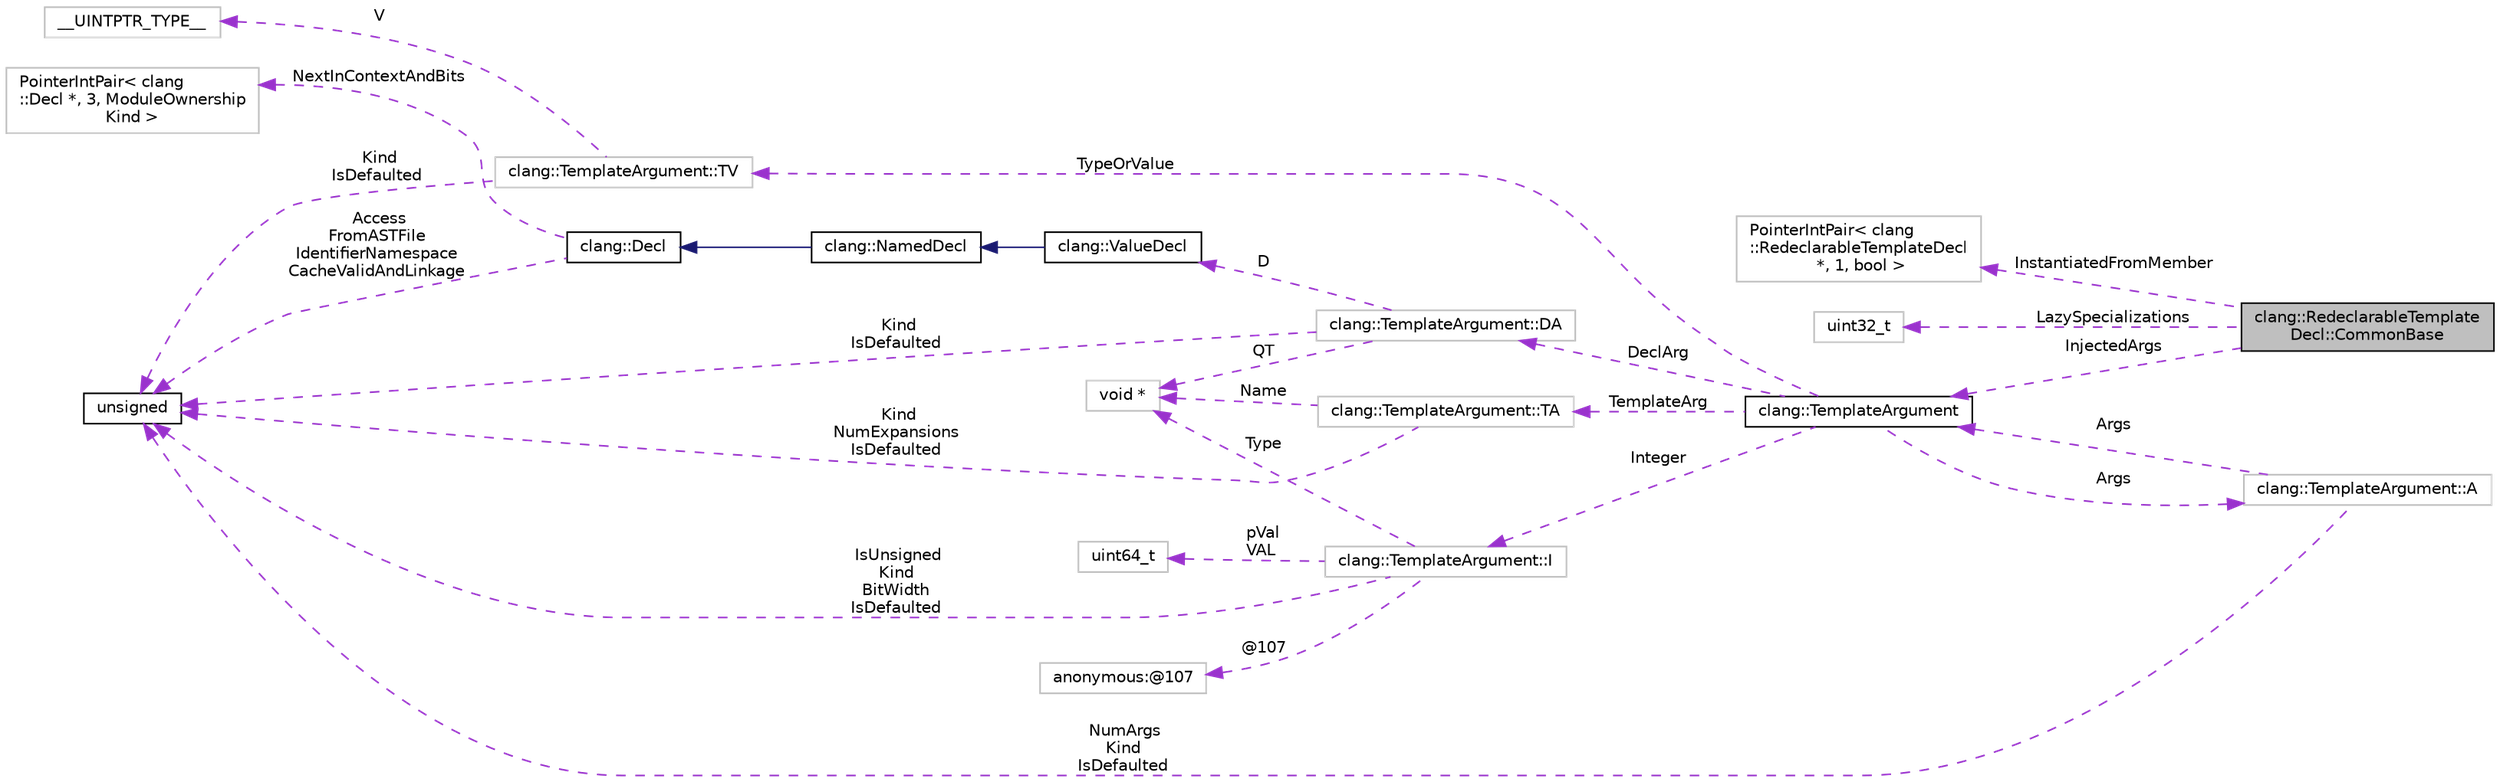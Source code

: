 digraph "clang::RedeclarableTemplateDecl::CommonBase"
{
 // LATEX_PDF_SIZE
  bgcolor="transparent";
  edge [fontname="Helvetica",fontsize="10",labelfontname="Helvetica",labelfontsize="10"];
  node [fontname="Helvetica",fontsize="10",shape=record];
  rankdir="LR";
  Node1 [label="clang::RedeclarableTemplate\lDecl::CommonBase",height=0.2,width=0.4,color="black", fillcolor="grey75", style="filled", fontcolor="black",tooltip=" "];
  Node2 -> Node1 [dir="back",color="darkorchid3",fontsize="10",style="dashed",label=" InjectedArgs" ,fontname="Helvetica"];
  Node2 [label="clang::TemplateArgument",height=0.2,width=0.4,color="black",URL="$classclang_1_1TemplateArgument.html",tooltip="Represents a template argument."];
  Node3 -> Node2 [dir="back",color="darkorchid3",fontsize="10",style="dashed",label=" TemplateArg" ,fontname="Helvetica"];
  Node3 [label="clang::TemplateArgument::TA",height=0.2,width=0.4,color="grey75",tooltip=" "];
  Node4 -> Node3 [dir="back",color="darkorchid3",fontsize="10",style="dashed",label=" Kind\nNumExpansions\nIsDefaulted" ,fontname="Helvetica"];
  Node4 [label="unsigned",height=0.2,width=0.4,color="black",URL="$classunsigned.html",tooltip=" "];
  Node5 -> Node3 [dir="back",color="darkorchid3",fontsize="10",style="dashed",label=" Name" ,fontname="Helvetica"];
  Node5 [label="void *",height=0.2,width=0.4,color="grey75",tooltip=" "];
  Node6 -> Node2 [dir="back",color="darkorchid3",fontsize="10",style="dashed",label=" DeclArg" ,fontname="Helvetica"];
  Node6 [label="clang::TemplateArgument::DA",height=0.2,width=0.4,color="grey75",tooltip="The kind of template argument we're storing."];
  Node7 -> Node6 [dir="back",color="darkorchid3",fontsize="10",style="dashed",label=" D" ,fontname="Helvetica"];
  Node7 [label="clang::ValueDecl",height=0.2,width=0.4,color="black",URL="$classclang_1_1ValueDecl.html",tooltip="Represent the declaration of a variable (in which case it is an lvalue) a function (in which case it ..."];
  Node8 -> Node7 [dir="back",color="midnightblue",fontsize="10",style="solid",fontname="Helvetica"];
  Node8 [label="clang::NamedDecl",height=0.2,width=0.4,color="black",URL="$classclang_1_1NamedDecl.html",tooltip="This represents a decl that may have a name."];
  Node9 -> Node8 [dir="back",color="midnightblue",fontsize="10",style="solid",fontname="Helvetica"];
  Node9 [label="clang::Decl",height=0.2,width=0.4,color="black",URL="$classclang_1_1Decl.html",tooltip="Decl - This represents one declaration (or definition), e.g."];
  Node10 -> Node9 [dir="back",color="darkorchid3",fontsize="10",style="dashed",label=" NextInContextAndBits" ,fontname="Helvetica"];
  Node10 [label="PointerIntPair\< clang\l::Decl *, 3, ModuleOwnership\lKind \>",height=0.2,width=0.4,color="grey75",tooltip=" "];
  Node4 -> Node9 [dir="back",color="darkorchid3",fontsize="10",style="dashed",label=" Access\nFromASTFile\nIdentifierNamespace\nCacheValidAndLinkage" ,fontname="Helvetica"];
  Node4 -> Node6 [dir="back",color="darkorchid3",fontsize="10",style="dashed",label=" Kind\nIsDefaulted" ,fontname="Helvetica"];
  Node5 -> Node6 [dir="back",color="darkorchid3",fontsize="10",style="dashed",label=" QT" ,fontname="Helvetica"];
  Node11 -> Node2 [dir="back",color="darkorchid3",fontsize="10",style="dashed",label=" Args" ,fontname="Helvetica"];
  Node11 [label="clang::TemplateArgument::A",height=0.2,width=0.4,color="grey75",tooltip=" "];
  Node2 -> Node11 [dir="back",color="darkorchid3",fontsize="10",style="dashed",label=" Args" ,fontname="Helvetica"];
  Node4 -> Node11 [dir="back",color="darkorchid3",fontsize="10",style="dashed",label=" NumArgs\nKind\nIsDefaulted" ,fontname="Helvetica"];
  Node12 -> Node2 [dir="back",color="darkorchid3",fontsize="10",style="dashed",label=" TypeOrValue" ,fontname="Helvetica"];
  Node12 [label="clang::TemplateArgument::TV",height=0.2,width=0.4,color="grey75",tooltip=" "];
  Node13 -> Node12 [dir="back",color="darkorchid3",fontsize="10",style="dashed",label=" V" ,fontname="Helvetica"];
  Node13 [label="__UINTPTR_TYPE__",height=0.2,width=0.4,color="grey75",tooltip=" "];
  Node4 -> Node12 [dir="back",color="darkorchid3",fontsize="10",style="dashed",label=" Kind\nIsDefaulted" ,fontname="Helvetica"];
  Node14 -> Node2 [dir="back",color="darkorchid3",fontsize="10",style="dashed",label=" Integer" ,fontname="Helvetica"];
  Node14 [label="clang::TemplateArgument::I",height=0.2,width=0.4,color="grey75",tooltip=" "];
  Node15 -> Node14 [dir="back",color="darkorchid3",fontsize="10",style="dashed",label=" pVal\nVAL" ,fontname="Helvetica"];
  Node15 [label="uint64_t",height=0.2,width=0.4,color="grey75",tooltip=" "];
  Node16 -> Node14 [dir="back",color="darkorchid3",fontsize="10",style="dashed",label=" @107" ,fontname="Helvetica"];
  Node16 [label="anonymous:@107",height=0.2,width=0.4,color="grey75",tooltip=" "];
  Node4 -> Node14 [dir="back",color="darkorchid3",fontsize="10",style="dashed",label=" IsUnsigned\nKind\nBitWidth\nIsDefaulted" ,fontname="Helvetica"];
  Node5 -> Node14 [dir="back",color="darkorchid3",fontsize="10",style="dashed",label=" Type" ,fontname="Helvetica"];
  Node17 -> Node1 [dir="back",color="darkorchid3",fontsize="10",style="dashed",label=" InstantiatedFromMember" ,fontname="Helvetica"];
  Node17 [label="PointerIntPair\< clang\l::RedeclarableTemplateDecl\l *, 1, bool \>",height=0.2,width=0.4,color="grey75",tooltip=" "];
  Node18 -> Node1 [dir="back",color="darkorchid3",fontsize="10",style="dashed",label=" LazySpecializations" ,fontname="Helvetica"];
  Node18 [label="uint32_t",height=0.2,width=0.4,color="grey75",tooltip=" "];
}
